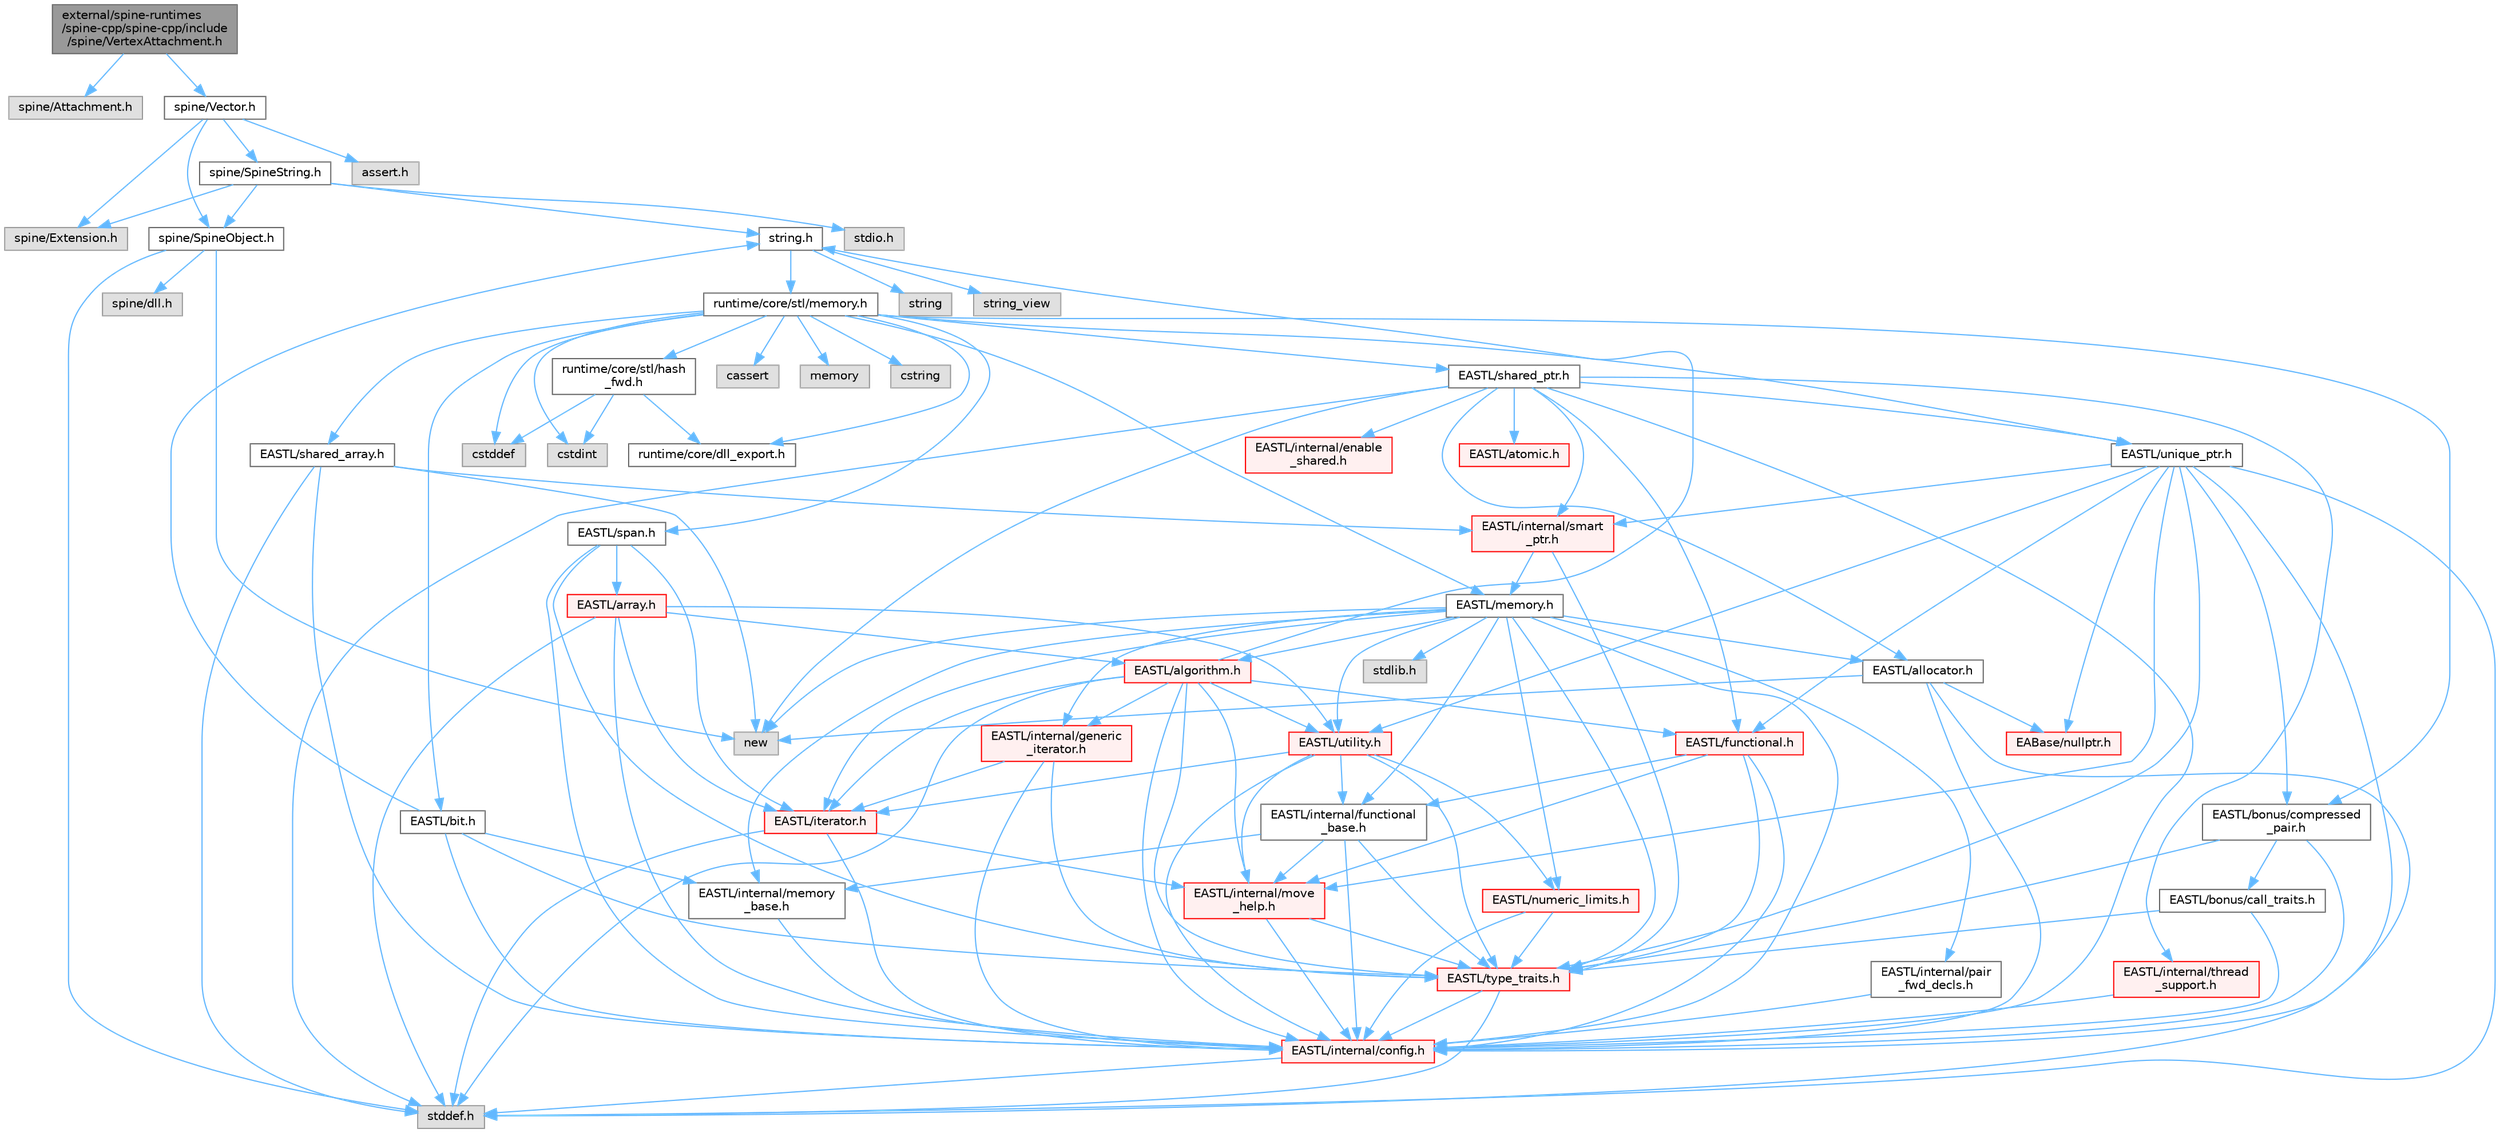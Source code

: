 digraph "external/spine-runtimes/spine-cpp/spine-cpp/include/spine/VertexAttachment.h"
{
 // LATEX_PDF_SIZE
  bgcolor="transparent";
  edge [fontname=Helvetica,fontsize=10,labelfontname=Helvetica,labelfontsize=10];
  node [fontname=Helvetica,fontsize=10,shape=box,height=0.2,width=0.4];
  Node1 [id="Node000001",label="external/spine-runtimes\l/spine-cpp/spine-cpp/include\l/spine/VertexAttachment.h",height=0.2,width=0.4,color="gray40", fillcolor="grey60", style="filled", fontcolor="black",tooltip=" "];
  Node1 -> Node2 [id="edge133_Node000001_Node000002",color="steelblue1",style="solid",tooltip=" "];
  Node2 [id="Node000002",label="spine/Attachment.h",height=0.2,width=0.4,color="grey60", fillcolor="#E0E0E0", style="filled",tooltip=" "];
  Node1 -> Node3 [id="edge134_Node000001_Node000003",color="steelblue1",style="solid",tooltip=" "];
  Node3 [id="Node000003",label="spine/Vector.h",height=0.2,width=0.4,color="grey40", fillcolor="white", style="filled",URL="$external_2spine-runtimes_2spine-cpp_2spine-cpp_2include_2spine_2vector_8h.html",tooltip=" "];
  Node3 -> Node4 [id="edge135_Node000003_Node000004",color="steelblue1",style="solid",tooltip=" "];
  Node4 [id="Node000004",label="spine/Extension.h",height=0.2,width=0.4,color="grey60", fillcolor="#E0E0E0", style="filled",tooltip=" "];
  Node3 -> Node5 [id="edge136_Node000003_Node000005",color="steelblue1",style="solid",tooltip=" "];
  Node5 [id="Node000005",label="spine/SpineObject.h",height=0.2,width=0.4,color="grey40", fillcolor="white", style="filled",URL="$_spine_object_8h.html",tooltip=" "];
  Node5 -> Node6 [id="edge137_Node000005_Node000006",color="steelblue1",style="solid",tooltip=" "];
  Node6 [id="Node000006",label="new",height=0.2,width=0.4,color="grey60", fillcolor="#E0E0E0", style="filled",tooltip=" "];
  Node5 -> Node7 [id="edge138_Node000005_Node000007",color="steelblue1",style="solid",tooltip=" "];
  Node7 [id="Node000007",label="stddef.h",height=0.2,width=0.4,color="grey60", fillcolor="#E0E0E0", style="filled",tooltip=" "];
  Node5 -> Node8 [id="edge139_Node000005_Node000008",color="steelblue1",style="solid",tooltip=" "];
  Node8 [id="Node000008",label="spine/dll.h",height=0.2,width=0.4,color="grey60", fillcolor="#E0E0E0", style="filled",tooltip=" "];
  Node3 -> Node9 [id="edge140_Node000003_Node000009",color="steelblue1",style="solid",tooltip=" "];
  Node9 [id="Node000009",label="spine/SpineString.h",height=0.2,width=0.4,color="grey40", fillcolor="white", style="filled",URL="$_spine_string_8h.html",tooltip=" "];
  Node9 -> Node5 [id="edge141_Node000009_Node000005",color="steelblue1",style="solid",tooltip=" "];
  Node9 -> Node4 [id="edge142_Node000009_Node000004",color="steelblue1",style="solid",tooltip=" "];
  Node9 -> Node10 [id="edge143_Node000009_Node000010",color="steelblue1",style="solid",tooltip=" "];
  Node10 [id="Node000010",label="string.h",height=0.2,width=0.4,color="grey40", fillcolor="white", style="filled",URL="$string_8h.html",tooltip=" "];
  Node10 -> Node11 [id="edge144_Node000010_Node000011",color="steelblue1",style="solid",tooltip=" "];
  Node11 [id="Node000011",label="string",height=0.2,width=0.4,color="grey60", fillcolor="#E0E0E0", style="filled",tooltip=" "];
  Node10 -> Node12 [id="edge145_Node000010_Node000012",color="steelblue1",style="solid",tooltip=" "];
  Node12 [id="Node000012",label="string_view",height=0.2,width=0.4,color="grey60", fillcolor="#E0E0E0", style="filled",tooltip=" "];
  Node10 -> Node13 [id="edge146_Node000010_Node000013",color="steelblue1",style="solid",tooltip=" "];
  Node13 [id="Node000013",label="runtime/core/stl/memory.h",height=0.2,width=0.4,color="grey40", fillcolor="white", style="filled",URL="$runtime_2core_2stl_2memory_8h.html",tooltip=" "];
  Node13 -> Node14 [id="edge147_Node000013_Node000014",color="steelblue1",style="solid",tooltip=" "];
  Node14 [id="Node000014",label="cstddef",height=0.2,width=0.4,color="grey60", fillcolor="#E0E0E0", style="filled",tooltip=" "];
  Node13 -> Node15 [id="edge148_Node000013_Node000015",color="steelblue1",style="solid",tooltip=" "];
  Node15 [id="Node000015",label="cstdint",height=0.2,width=0.4,color="grey60", fillcolor="#E0E0E0", style="filled",tooltip=" "];
  Node13 -> Node16 [id="edge149_Node000013_Node000016",color="steelblue1",style="solid",tooltip=" "];
  Node16 [id="Node000016",label="cassert",height=0.2,width=0.4,color="grey60", fillcolor="#E0E0E0", style="filled",tooltip=" "];
  Node13 -> Node17 [id="edge150_Node000013_Node000017",color="steelblue1",style="solid",tooltip=" "];
  Node17 [id="Node000017",label="memory",height=0.2,width=0.4,color="grey60", fillcolor="#E0E0E0", style="filled",tooltip=" "];
  Node13 -> Node18 [id="edge151_Node000013_Node000018",color="steelblue1",style="solid",tooltip=" "];
  Node18 [id="Node000018",label="cstring",height=0.2,width=0.4,color="grey60", fillcolor="#E0E0E0", style="filled",tooltip=" "];
  Node13 -> Node19 [id="edge152_Node000013_Node000019",color="steelblue1",style="solid",tooltip=" "];
  Node19 [id="Node000019",label="EASTL/bit.h",height=0.2,width=0.4,color="grey40", fillcolor="white", style="filled",URL="$bit_8h.html",tooltip=" "];
  Node19 -> Node20 [id="edge153_Node000019_Node000020",color="steelblue1",style="solid",tooltip=" "];
  Node20 [id="Node000020",label="EASTL/internal/config.h",height=0.2,width=0.4,color="red", fillcolor="#FFF0F0", style="filled",URL="$runtime_2_e_a_s_t_l_2include_2_e_a_s_t_l_2internal_2config_8h.html",tooltip=" "];
  Node20 -> Node7 [id="edge154_Node000020_Node000007",color="steelblue1",style="solid",tooltip=" "];
  Node19 -> Node28 [id="edge155_Node000019_Node000028",color="steelblue1",style="solid",tooltip=" "];
  Node28 [id="Node000028",label="EASTL/internal/memory\l_base.h",height=0.2,width=0.4,color="grey40", fillcolor="white", style="filled",URL="$memory__base_8h.html",tooltip=" "];
  Node28 -> Node20 [id="edge156_Node000028_Node000020",color="steelblue1",style="solid",tooltip=" "];
  Node19 -> Node29 [id="edge157_Node000019_Node000029",color="steelblue1",style="solid",tooltip=" "];
  Node29 [id="Node000029",label="EASTL/type_traits.h",height=0.2,width=0.4,color="red", fillcolor="#FFF0F0", style="filled",URL="$_e_a_s_t_l_2include_2_e_a_s_t_l_2type__traits_8h.html",tooltip=" "];
  Node29 -> Node20 [id="edge158_Node000029_Node000020",color="steelblue1",style="solid",tooltip=" "];
  Node29 -> Node7 [id="edge159_Node000029_Node000007",color="steelblue1",style="solid",tooltip=" "];
  Node19 -> Node10 [id="edge160_Node000019_Node000010",color="steelblue1",style="solid",tooltip=" "];
  Node13 -> Node39 [id="edge161_Node000013_Node000039",color="steelblue1",style="solid",tooltip=" "];
  Node39 [id="Node000039",label="EASTL/memory.h",height=0.2,width=0.4,color="grey40", fillcolor="white", style="filled",URL="$runtime_2_e_a_s_t_l_2include_2_e_a_s_t_l_2memory_8h.html",tooltip=" "];
  Node39 -> Node20 [id="edge162_Node000039_Node000020",color="steelblue1",style="solid",tooltip=" "];
  Node39 -> Node28 [id="edge163_Node000039_Node000028",color="steelblue1",style="solid",tooltip=" "];
  Node39 -> Node40 [id="edge164_Node000039_Node000040",color="steelblue1",style="solid",tooltip=" "];
  Node40 [id="Node000040",label="EASTL/internal/generic\l_iterator.h",height=0.2,width=0.4,color="red", fillcolor="#FFF0F0", style="filled",URL="$generic__iterator_8h.html",tooltip=" "];
  Node40 -> Node20 [id="edge165_Node000040_Node000020",color="steelblue1",style="solid",tooltip=" "];
  Node40 -> Node41 [id="edge166_Node000040_Node000041",color="steelblue1",style="solid",tooltip=" "];
  Node41 [id="Node000041",label="EASTL/iterator.h",height=0.2,width=0.4,color="red", fillcolor="#FFF0F0", style="filled",URL="$_e_a_s_t_l_2include_2_e_a_s_t_l_2iterator_8h.html",tooltip=" "];
  Node41 -> Node20 [id="edge167_Node000041_Node000020",color="steelblue1",style="solid",tooltip=" "];
  Node41 -> Node42 [id="edge168_Node000041_Node000042",color="steelblue1",style="solid",tooltip=" "];
  Node42 [id="Node000042",label="EASTL/internal/move\l_help.h",height=0.2,width=0.4,color="red", fillcolor="#FFF0F0", style="filled",URL="$move__help_8h.html",tooltip=" "];
  Node42 -> Node20 [id="edge169_Node000042_Node000020",color="steelblue1",style="solid",tooltip=" "];
  Node42 -> Node29 [id="edge170_Node000042_Node000029",color="steelblue1",style="solid",tooltip=" "];
  Node41 -> Node7 [id="edge171_Node000041_Node000007",color="steelblue1",style="solid",tooltip=" "];
  Node40 -> Node29 [id="edge172_Node000040_Node000029",color="steelblue1",style="solid",tooltip=" "];
  Node39 -> Node44 [id="edge173_Node000039_Node000044",color="steelblue1",style="solid",tooltip=" "];
  Node44 [id="Node000044",label="EASTL/internal/pair\l_fwd_decls.h",height=0.2,width=0.4,color="grey40", fillcolor="white", style="filled",URL="$pair__fwd__decls_8h.html",tooltip=" "];
  Node44 -> Node20 [id="edge174_Node000044_Node000020",color="steelblue1",style="solid",tooltip=" "];
  Node39 -> Node45 [id="edge175_Node000039_Node000045",color="steelblue1",style="solid",tooltip=" "];
  Node45 [id="Node000045",label="EASTL/internal/functional\l_base.h",height=0.2,width=0.4,color="grey40", fillcolor="white", style="filled",URL="$functional__base_8h.html",tooltip=" "];
  Node45 -> Node20 [id="edge176_Node000045_Node000020",color="steelblue1",style="solid",tooltip=" "];
  Node45 -> Node28 [id="edge177_Node000045_Node000028",color="steelblue1",style="solid",tooltip=" "];
  Node45 -> Node42 [id="edge178_Node000045_Node000042",color="steelblue1",style="solid",tooltip=" "];
  Node45 -> Node29 [id="edge179_Node000045_Node000029",color="steelblue1",style="solid",tooltip=" "];
  Node39 -> Node46 [id="edge180_Node000039_Node000046",color="steelblue1",style="solid",tooltip=" "];
  Node46 [id="Node000046",label="EASTL/algorithm.h",height=0.2,width=0.4,color="red", fillcolor="#FFF0F0", style="filled",URL="$_e_a_s_t_l_2include_2_e_a_s_t_l_2algorithm_8h.html",tooltip=" "];
  Node46 -> Node20 [id="edge181_Node000046_Node000020",color="steelblue1",style="solid",tooltip=" "];
  Node46 -> Node29 [id="edge182_Node000046_Node000029",color="steelblue1",style="solid",tooltip=" "];
  Node46 -> Node42 [id="edge183_Node000046_Node000042",color="steelblue1",style="solid",tooltip=" "];
  Node46 -> Node41 [id="edge184_Node000046_Node000041",color="steelblue1",style="solid",tooltip=" "];
  Node46 -> Node49 [id="edge185_Node000046_Node000049",color="steelblue1",style="solid",tooltip=" "];
  Node49 [id="Node000049",label="EASTL/functional.h",height=0.2,width=0.4,color="red", fillcolor="#FFF0F0", style="filled",URL="$_e_a_s_t_l_2include_2_e_a_s_t_l_2functional_8h.html",tooltip=" "];
  Node49 -> Node20 [id="edge186_Node000049_Node000020",color="steelblue1",style="solid",tooltip=" "];
  Node49 -> Node42 [id="edge187_Node000049_Node000042",color="steelblue1",style="solid",tooltip=" "];
  Node49 -> Node29 [id="edge188_Node000049_Node000029",color="steelblue1",style="solid",tooltip=" "];
  Node49 -> Node45 [id="edge189_Node000049_Node000045",color="steelblue1",style="solid",tooltip=" "];
  Node46 -> Node55 [id="edge190_Node000046_Node000055",color="steelblue1",style="solid",tooltip=" "];
  Node55 [id="Node000055",label="EASTL/utility.h",height=0.2,width=0.4,color="red", fillcolor="#FFF0F0", style="filled",URL="$runtime_2_e_a_s_t_l_2include_2_e_a_s_t_l_2utility_8h.html",tooltip=" "];
  Node55 -> Node20 [id="edge191_Node000055_Node000020",color="steelblue1",style="solid",tooltip=" "];
  Node55 -> Node29 [id="edge192_Node000055_Node000029",color="steelblue1",style="solid",tooltip=" "];
  Node55 -> Node41 [id="edge193_Node000055_Node000041",color="steelblue1",style="solid",tooltip=" "];
  Node55 -> Node56 [id="edge194_Node000055_Node000056",color="steelblue1",style="solid",tooltip=" "];
  Node56 [id="Node000056",label="EASTL/numeric_limits.h",height=0.2,width=0.4,color="red", fillcolor="#FFF0F0", style="filled",URL="$numeric__limits_8h.html",tooltip=" "];
  Node56 -> Node20 [id="edge195_Node000056_Node000020",color="steelblue1",style="solid",tooltip=" "];
  Node56 -> Node29 [id="edge196_Node000056_Node000029",color="steelblue1",style="solid",tooltip=" "];
  Node55 -> Node45 [id="edge197_Node000055_Node000045",color="steelblue1",style="solid",tooltip=" "];
  Node55 -> Node42 [id="edge198_Node000055_Node000042",color="steelblue1",style="solid",tooltip=" "];
  Node46 -> Node40 [id="edge199_Node000046_Node000040",color="steelblue1",style="solid",tooltip=" "];
  Node46 -> Node7 [id="edge200_Node000046_Node000007",color="steelblue1",style="solid",tooltip=" "];
  Node46 -> Node10 [id="edge201_Node000046_Node000010",color="steelblue1",style="solid",tooltip=" "];
  Node39 -> Node29 [id="edge202_Node000039_Node000029",color="steelblue1",style="solid",tooltip=" "];
  Node39 -> Node53 [id="edge203_Node000039_Node000053",color="steelblue1",style="solid",tooltip=" "];
  Node53 [id="Node000053",label="EASTL/allocator.h",height=0.2,width=0.4,color="grey40", fillcolor="white", style="filled",URL="$runtime_2_e_a_s_t_l_2include_2_e_a_s_t_l_2allocator_8h.html",tooltip=" "];
  Node53 -> Node20 [id="edge204_Node000053_Node000020",color="steelblue1",style="solid",tooltip=" "];
  Node53 -> Node31 [id="edge205_Node000053_Node000031",color="steelblue1",style="solid",tooltip=" "];
  Node31 [id="Node000031",label="EABase/nullptr.h",height=0.2,width=0.4,color="red", fillcolor="#FFF0F0", style="filled",URL="$nullptr_8h.html",tooltip=" "];
  Node53 -> Node7 [id="edge206_Node000053_Node000007",color="steelblue1",style="solid",tooltip=" "];
  Node53 -> Node6 [id="edge207_Node000053_Node000006",color="steelblue1",style="solid",tooltip=" "];
  Node39 -> Node41 [id="edge208_Node000039_Node000041",color="steelblue1",style="solid",tooltip=" "];
  Node39 -> Node55 [id="edge209_Node000039_Node000055",color="steelblue1",style="solid",tooltip=" "];
  Node39 -> Node56 [id="edge210_Node000039_Node000056",color="steelblue1",style="solid",tooltip=" "];
  Node39 -> Node65 [id="edge211_Node000039_Node000065",color="steelblue1",style="solid",tooltip=" "];
  Node65 [id="Node000065",label="stdlib.h",height=0.2,width=0.4,color="grey60", fillcolor="#E0E0E0", style="filled",tooltip=" "];
  Node39 -> Node6 [id="edge212_Node000039_Node000006",color="steelblue1",style="solid",tooltip=" "];
  Node13 -> Node66 [id="edge213_Node000013_Node000066",color="steelblue1",style="solid",tooltip=" "];
  Node66 [id="Node000066",label="EASTL/shared_array.h",height=0.2,width=0.4,color="grey40", fillcolor="white", style="filled",URL="$shared__array_8h.html",tooltip=" "];
  Node66 -> Node20 [id="edge214_Node000066_Node000020",color="steelblue1",style="solid",tooltip=" "];
  Node66 -> Node67 [id="edge215_Node000066_Node000067",color="steelblue1",style="solid",tooltip=" "];
  Node67 [id="Node000067",label="EASTL/internal/smart\l_ptr.h",height=0.2,width=0.4,color="red", fillcolor="#FFF0F0", style="filled",URL="$smart__ptr_8h.html",tooltip=" "];
  Node67 -> Node39 [id="edge216_Node000067_Node000039",color="steelblue1",style="solid",tooltip=" "];
  Node67 -> Node29 [id="edge217_Node000067_Node000029",color="steelblue1",style="solid",tooltip=" "];
  Node66 -> Node6 [id="edge218_Node000066_Node000006",color="steelblue1",style="solid",tooltip=" "];
  Node66 -> Node7 [id="edge219_Node000066_Node000007",color="steelblue1",style="solid",tooltip=" "];
  Node13 -> Node69 [id="edge220_Node000013_Node000069",color="steelblue1",style="solid",tooltip=" "];
  Node69 [id="Node000069",label="EASTL/unique_ptr.h",height=0.2,width=0.4,color="grey40", fillcolor="white", style="filled",URL="$unique__ptr_8h.html",tooltip=" "];
  Node69 -> Node31 [id="edge221_Node000069_Node000031",color="steelblue1",style="solid",tooltip=" "];
  Node69 -> Node70 [id="edge222_Node000069_Node000070",color="steelblue1",style="solid",tooltip=" "];
  Node70 [id="Node000070",label="EASTL/bonus/compressed\l_pair.h",height=0.2,width=0.4,color="grey40", fillcolor="white", style="filled",URL="$compressed__pair_8h.html",tooltip=" "];
  Node70 -> Node20 [id="edge223_Node000070_Node000020",color="steelblue1",style="solid",tooltip=" "];
  Node70 -> Node29 [id="edge224_Node000070_Node000029",color="steelblue1",style="solid",tooltip=" "];
  Node70 -> Node71 [id="edge225_Node000070_Node000071",color="steelblue1",style="solid",tooltip=" "];
  Node71 [id="Node000071",label="EASTL/bonus/call_traits.h",height=0.2,width=0.4,color="grey40", fillcolor="white", style="filled",URL="$call__traits_8h.html",tooltip=" "];
  Node71 -> Node20 [id="edge226_Node000071_Node000020",color="steelblue1",style="solid",tooltip=" "];
  Node71 -> Node29 [id="edge227_Node000071_Node000029",color="steelblue1",style="solid",tooltip=" "];
  Node69 -> Node49 [id="edge228_Node000069_Node000049",color="steelblue1",style="solid",tooltip=" "];
  Node69 -> Node20 [id="edge229_Node000069_Node000020",color="steelblue1",style="solid",tooltip=" "];
  Node69 -> Node42 [id="edge230_Node000069_Node000042",color="steelblue1",style="solid",tooltip=" "];
  Node69 -> Node67 [id="edge231_Node000069_Node000067",color="steelblue1",style="solid",tooltip=" "];
  Node69 -> Node29 [id="edge232_Node000069_Node000029",color="steelblue1",style="solid",tooltip=" "];
  Node69 -> Node55 [id="edge233_Node000069_Node000055",color="steelblue1",style="solid",tooltip=" "];
  Node69 -> Node7 [id="edge234_Node000069_Node000007",color="steelblue1",style="solid",tooltip=" "];
  Node13 -> Node72 [id="edge235_Node000013_Node000072",color="steelblue1",style="solid",tooltip=" "];
  Node72 [id="Node000072",label="EASTL/shared_ptr.h",height=0.2,width=0.4,color="grey40", fillcolor="white", style="filled",URL="$shared__ptr_8h.html",tooltip=" "];
  Node72 -> Node20 [id="edge236_Node000072_Node000020",color="steelblue1",style="solid",tooltip=" "];
  Node72 -> Node67 [id="edge237_Node000072_Node000067",color="steelblue1",style="solid",tooltip=" "];
  Node72 -> Node73 [id="edge238_Node000072_Node000073",color="steelblue1",style="solid",tooltip=" "];
  Node73 [id="Node000073",label="EASTL/internal/thread\l_support.h",height=0.2,width=0.4,color="red", fillcolor="#FFF0F0", style="filled",URL="$thread__support_8h.html",tooltip=" "];
  Node73 -> Node20 [id="edge239_Node000073_Node000020",color="steelblue1",style="solid",tooltip=" "];
  Node72 -> Node69 [id="edge240_Node000072_Node000069",color="steelblue1",style="solid",tooltip=" "];
  Node72 -> Node49 [id="edge241_Node000072_Node000049",color="steelblue1",style="solid",tooltip=" "];
  Node72 -> Node53 [id="edge242_Node000072_Node000053",color="steelblue1",style="solid",tooltip=" "];
  Node72 -> Node74 [id="edge243_Node000072_Node000074",color="steelblue1",style="solid",tooltip=" "];
  Node74 [id="Node000074",label="EASTL/atomic.h",height=0.2,width=0.4,color="red", fillcolor="#FFF0F0", style="filled",URL="$runtime_2_e_a_s_t_l_2include_2_e_a_s_t_l_2atomic_8h.html",tooltip=" "];
  Node72 -> Node6 [id="edge244_Node000072_Node000006",color="steelblue1",style="solid",tooltip=" "];
  Node72 -> Node7 [id="edge245_Node000072_Node000007",color="steelblue1",style="solid",tooltip=" "];
  Node72 -> Node151 [id="edge246_Node000072_Node000151",color="steelblue1",style="solid",tooltip=" "];
  Node151 [id="Node000151",label="EASTL/internal/enable\l_shared.h",height=0.2,width=0.4,color="red", fillcolor="#FFF0F0", style="filled",URL="$enable__shared_8h.html",tooltip=" "];
  Node13 -> Node152 [id="edge247_Node000013_Node000152",color="steelblue1",style="solid",tooltip=" "];
  Node152 [id="Node000152",label="EASTL/span.h",height=0.2,width=0.4,color="grey40", fillcolor="white", style="filled",URL="$span_8h.html",tooltip=" "];
  Node152 -> Node20 [id="edge248_Node000152_Node000020",color="steelblue1",style="solid",tooltip=" "];
  Node152 -> Node29 [id="edge249_Node000152_Node000029",color="steelblue1",style="solid",tooltip=" "];
  Node152 -> Node41 [id="edge250_Node000152_Node000041",color="steelblue1",style="solid",tooltip=" "];
  Node152 -> Node153 [id="edge251_Node000152_Node000153",color="steelblue1",style="solid",tooltip=" "];
  Node153 [id="Node000153",label="EASTL/array.h",height=0.2,width=0.4,color="red", fillcolor="#FFF0F0", style="filled",URL="$runtime_2_e_a_s_t_l_2include_2_e_a_s_t_l_2array_8h.html",tooltip=" "];
  Node153 -> Node20 [id="edge252_Node000153_Node000020",color="steelblue1",style="solid",tooltip=" "];
  Node153 -> Node41 [id="edge253_Node000153_Node000041",color="steelblue1",style="solid",tooltip=" "];
  Node153 -> Node46 [id="edge254_Node000153_Node000046",color="steelblue1",style="solid",tooltip=" "];
  Node153 -> Node55 [id="edge255_Node000153_Node000055",color="steelblue1",style="solid",tooltip=" "];
  Node153 -> Node7 [id="edge256_Node000153_Node000007",color="steelblue1",style="solid",tooltip=" "];
  Node13 -> Node70 [id="edge257_Node000013_Node000070",color="steelblue1",style="solid",tooltip=" "];
  Node13 -> Node155 [id="edge258_Node000013_Node000155",color="steelblue1",style="solid",tooltip=" "];
  Node155 [id="Node000155",label="runtime/core/dll_export.h",height=0.2,width=0.4,color="grey40", fillcolor="white", style="filled",URL="$dll__export_8h.html",tooltip=" "];
  Node13 -> Node156 [id="edge259_Node000013_Node000156",color="steelblue1",style="solid",tooltip=" "];
  Node156 [id="Node000156",label="runtime/core/stl/hash\l_fwd.h",height=0.2,width=0.4,color="grey40", fillcolor="white", style="filled",URL="$hash__fwd_8h.html",tooltip=" "];
  Node156 -> Node14 [id="edge260_Node000156_Node000014",color="steelblue1",style="solid",tooltip=" "];
  Node156 -> Node15 [id="edge261_Node000156_Node000015",color="steelblue1",style="solid",tooltip=" "];
  Node156 -> Node155 [id="edge262_Node000156_Node000155",color="steelblue1",style="solid",tooltip=" "];
  Node9 -> Node157 [id="edge263_Node000009_Node000157",color="steelblue1",style="solid",tooltip=" "];
  Node157 [id="Node000157",label="stdio.h",height=0.2,width=0.4,color="grey60", fillcolor="#E0E0E0", style="filled",tooltip=" "];
  Node3 -> Node158 [id="edge264_Node000003_Node000158",color="steelblue1",style="solid",tooltip=" "];
  Node158 [id="Node000158",label="assert.h",height=0.2,width=0.4,color="grey60", fillcolor="#E0E0E0", style="filled",tooltip=" "];
}

